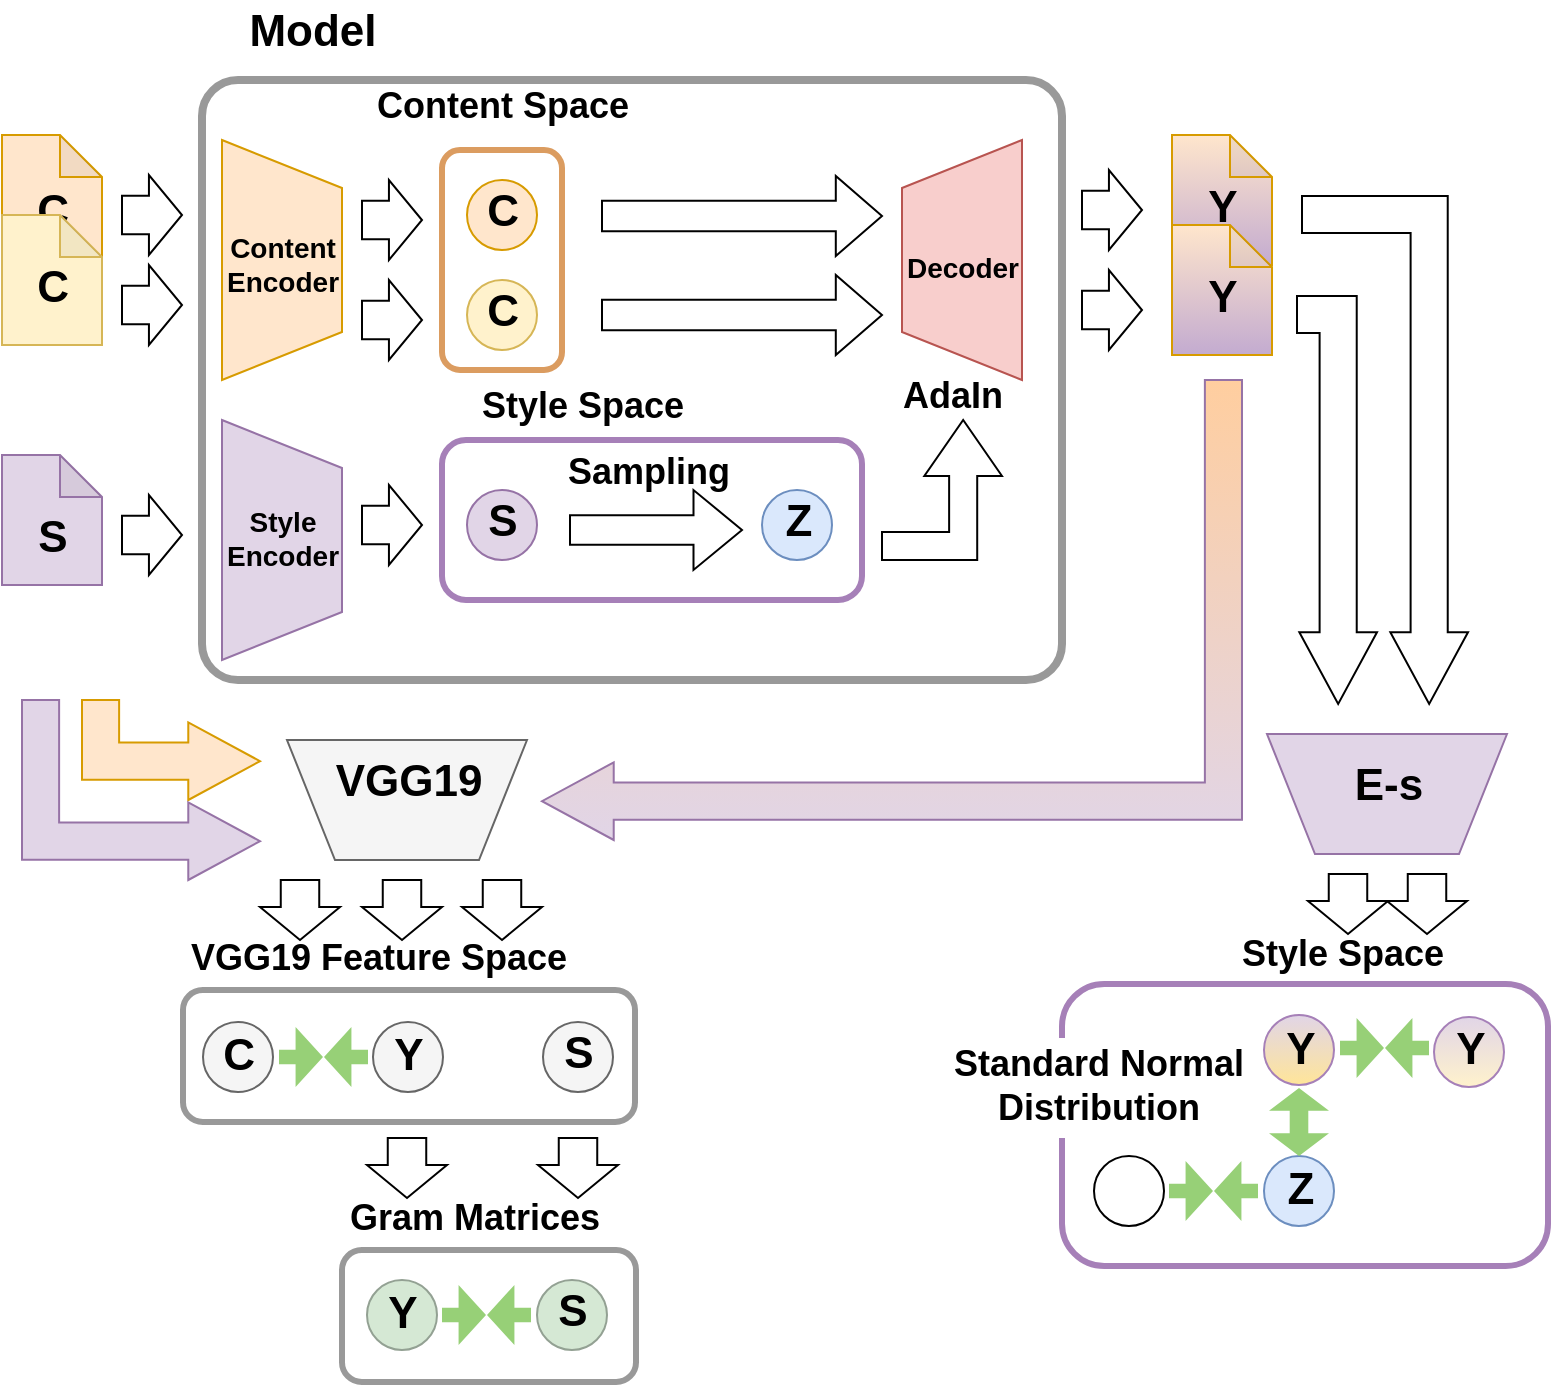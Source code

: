 <mxfile version="12.4.8" type="device"><diagram id="BpUwLvxRDQDON40G88cy" name="Seite-1"><mxGraphModel dx="1085" dy="776" grid="1" gridSize="10" guides="1" tooltips="1" connect="1" arrows="1" fold="1" page="1" pageScale="1" pageWidth="827" pageHeight="1169" math="0" shadow="0"><root><mxCell id="0"/><mxCell id="1" parent="0"/><mxCell id="B95l_GnRycxYkU9E4nNO-138" value="" style="rounded=1;whiteSpace=wrap;html=1;strokeColor=#A680B8;fillColor=none;strokeWidth=3;" parent="1" vertex="1"><mxGeometry x="570" y="612" width="243" height="141" as="geometry"/></mxCell><mxCell id="B95l_GnRycxYkU9E4nNO-159" value="" style="rounded=1;whiteSpace=wrap;html=1;strokeColor=#999999;fillColor=none;strokeWidth=3;fontColor=#333333;" parent="1" vertex="1"><mxGeometry x="210" y="745" width="147" height="66" as="geometry"/></mxCell><mxCell id="B95l_GnRycxYkU9E4nNO-143" value="" style="rounded=1;whiteSpace=wrap;html=1;strokeColor=#999999;fillColor=none;strokeWidth=3;fontColor=#333333;" parent="1" vertex="1"><mxGeometry x="130.5" y="615" width="226" height="66" as="geometry"/></mxCell><mxCell id="B95l_GnRycxYkU9E4nNO-118" value="" style="shape=note;whiteSpace=wrap;html=1;backgroundOutline=1;darkOpacity=0.05;size=21;fillColor=#ffe6cc;strokeColor=#d79b00;gradientColor=#C3ABD0;" parent="1" vertex="1"><mxGeometry x="625" y="187.5" width="50" height="65" as="geometry"/></mxCell><mxCell id="B95l_GnRycxYkU9E4nNO-51" value="" style="rounded=1;whiteSpace=wrap;html=1;strokeColor=#999999;fillColor=none;strokeWidth=4;perimeterSpacing=20;glass=0;shadow=0;comic=0;arcSize=6;labelBorderColor=#000000;horizontal=0;" parent="1" vertex="1"><mxGeometry x="140" y="160" width="430" height="300" as="geometry"/></mxCell><mxCell id="B95l_GnRycxYkU9E4nNO-8" value="" style="shape=note;whiteSpace=wrap;html=1;backgroundOutline=1;darkOpacity=0.05;size=21;fillColor=#ffe6cc;strokeColor=#d79b00;" parent="1" vertex="1"><mxGeometry x="40" y="187.5" width="50" height="65" as="geometry"/></mxCell><mxCell id="B95l_GnRycxYkU9E4nNO-111" value="&lt;div style=&quot;font-size: 22px&quot; align=&quot;center&quot;&gt;&lt;font&gt;&lt;b&gt;C&lt;br&gt;&lt;/b&gt;&lt;/font&gt;&lt;/div&gt;" style="text;html=1;resizable=0;points=[];autosize=1;align=center;verticalAlign=top;spacingTop=-4;fontColor=#000000;" parent="1" vertex="1"><mxGeometry x="50" y="210" width="30" height="20" as="geometry"/></mxCell><mxCell id="B95l_GnRycxYkU9E4nNO-29" value="" style="rounded=1;whiteSpace=wrap;html=1;strokeColor=#A680B8;fillColor=none;strokeWidth=3;" parent="1" vertex="1"><mxGeometry x="260" y="340" width="210" height="80" as="geometry"/></mxCell><mxCell id="B95l_GnRycxYkU9E4nNO-28" value="" style="rounded=1;whiteSpace=wrap;html=1;strokeColor=#DB9C60;fillColor=none;strokeWidth=3;" parent="1" vertex="1"><mxGeometry x="260" y="195" width="60" height="110" as="geometry"/></mxCell><mxCell id="B95l_GnRycxYkU9E4nNO-2" value="" style="shape=trapezoid;perimeter=trapezoidPerimeter;whiteSpace=wrap;html=1;rotation=90;fillColor=#ffe6cc;strokeColor=#d79b00;" parent="1" vertex="1"><mxGeometry x="120" y="220" width="120" height="60" as="geometry"/></mxCell><mxCell id="B95l_GnRycxYkU9E4nNO-3" value="" style="shape=trapezoid;perimeter=trapezoidPerimeter;whiteSpace=wrap;html=1;rotation=90;fillColor=#e1d5e7;strokeColor=#9673a6;" parent="1" vertex="1"><mxGeometry x="120" y="360" width="120" height="60" as="geometry"/></mxCell><mxCell id="B95l_GnRycxYkU9E4nNO-5" value="" style="shape=note;whiteSpace=wrap;html=1;backgroundOutline=1;darkOpacity=0.05;size=21;fillColor=#e1d5e7;strokeColor=#9673a6;" parent="1" vertex="1"><mxGeometry x="40" y="347.5" width="50" height="65" as="geometry"/></mxCell><mxCell id="B95l_GnRycxYkU9E4nNO-7" value="" style="shape=note;whiteSpace=wrap;html=1;backgroundOutline=1;darkOpacity=0.05;size=21;fillColor=#fff2cc;strokeColor=#d6b656;" parent="1" vertex="1"><mxGeometry x="40" y="227.5" width="50" height="65" as="geometry"/></mxCell><mxCell id="B95l_GnRycxYkU9E4nNO-12" value="" style="shape=singleArrow;whiteSpace=wrap;html=1;arrowWidth=0.481;arrowSize=0.551;" parent="1" vertex="1"><mxGeometry x="100" y="367.5" width="30" height="40" as="geometry"/></mxCell><mxCell id="B95l_GnRycxYkU9E4nNO-13" value="" style="shape=singleArrow;whiteSpace=wrap;html=1;arrowWidth=0.481;arrowSize=0.551;" parent="1" vertex="1"><mxGeometry x="100" y="207.5" width="30" height="40" as="geometry"/></mxCell><mxCell id="B95l_GnRycxYkU9E4nNO-14" value="" style="shape=singleArrow;whiteSpace=wrap;html=1;arrowWidth=0.481;arrowSize=0.551;" parent="1" vertex="1"><mxGeometry x="100" y="252.5" width="30" height="40" as="geometry"/></mxCell><mxCell id="B95l_GnRycxYkU9E4nNO-15" value="" style="ellipse;whiteSpace=wrap;html=1;aspect=fixed;fillColor=#e1d5e7;strokeColor=#9673a6;" parent="1" vertex="1"><mxGeometry x="272.5" y="365" width="35" height="35" as="geometry"/></mxCell><mxCell id="B95l_GnRycxYkU9E4nNO-16" value="" style="ellipse;whiteSpace=wrap;html=1;aspect=fixed;fillColor=#fff2cc;strokeColor=#d6b656;" parent="1" vertex="1"><mxGeometry x="272.5" y="260" width="35" height="35" as="geometry"/></mxCell><mxCell id="B95l_GnRycxYkU9E4nNO-18" value="" style="ellipse;whiteSpace=wrap;html=1;aspect=fixed;fillColor=#ffe6cc;strokeColor=#d79b00;" parent="1" vertex="1"><mxGeometry x="272.5" y="210" width="35" height="35" as="geometry"/></mxCell><mxCell id="B95l_GnRycxYkU9E4nNO-21" value="" style="shape=singleArrow;whiteSpace=wrap;html=1;arrowWidth=0.481;arrowSize=0.551;" parent="1" vertex="1"><mxGeometry x="220" y="210" width="30" height="40" as="geometry"/></mxCell><mxCell id="B95l_GnRycxYkU9E4nNO-22" value="" style="shape=singleArrow;whiteSpace=wrap;html=1;arrowWidth=0.481;arrowSize=0.551;" parent="1" vertex="1"><mxGeometry x="220" y="260" width="30" height="40" as="geometry"/></mxCell><mxCell id="B95l_GnRycxYkU9E4nNO-24" value="" style="shape=singleArrow;whiteSpace=wrap;html=1;arrowWidth=0.481;arrowSize=0.551;" parent="1" vertex="1"><mxGeometry x="220" y="362.5" width="30" height="40" as="geometry"/></mxCell><mxCell id="B95l_GnRycxYkU9E4nNO-25" value="" style="shape=singleArrow;whiteSpace=wrap;html=1;arrowWidth=0.371;arrowSize=0.282;" parent="1" vertex="1"><mxGeometry x="324" y="365" width="86" height="40" as="geometry"/></mxCell><mxCell id="B95l_GnRycxYkU9E4nNO-26" value="" style="ellipse;whiteSpace=wrap;html=1;aspect=fixed;fillColor=#dae8fc;strokeColor=#6c8ebf;" parent="1" vertex="1"><mxGeometry x="420" y="365" width="35" height="35" as="geometry"/></mxCell><mxCell id="B95l_GnRycxYkU9E4nNO-27" value="" style="shape=trapezoid;perimeter=trapezoidPerimeter;whiteSpace=wrap;html=1;rotation=90;fillColor=#f8cecc;strokeColor=#b85450;flipH=1;flipV=1;" parent="1" vertex="1"><mxGeometry x="460" y="220" width="120" height="60" as="geometry"/></mxCell><mxCell id="B95l_GnRycxYkU9E4nNO-30" value="" style="shape=singleArrow;whiteSpace=wrap;html=1;arrowWidth=0.379;arrowSize=0.165;" parent="1" vertex="1"><mxGeometry x="340" y="208" width="140" height="40" as="geometry"/></mxCell><mxCell id="B95l_GnRycxYkU9E4nNO-31" value="" style="shape=singleArrow;whiteSpace=wrap;html=1;arrowWidth=0.379;arrowSize=0.165;" parent="1" vertex="1"><mxGeometry x="340" y="257.5" width="140" height="40" as="geometry"/></mxCell><mxCell id="B95l_GnRycxYkU9E4nNO-32" value="" style="html=1;align=center;verticalAlign=middle;shape=mxgraph.arrows2.bendArrow;dy=7.02;dx=28;notch=0;arrowHead=38.83;strokeColor=#000000;fillColor=#ffffff;direction=south;flipH=0;flipV=1;" parent="1" vertex="1"><mxGeometry x="480" y="330" width="60" height="70" as="geometry"/></mxCell><mxCell id="B95l_GnRycxYkU9E4nNO-36" value="" style="shape=trapezoid;perimeter=trapezoidPerimeter;whiteSpace=wrap;html=1;rotation=90;fillColor=#f5f5f5;strokeColor=#666666;fontColor=#333333;direction=south;" parent="1" vertex="1"><mxGeometry x="212.5" y="460" width="60" height="120" as="geometry"/></mxCell><mxCell id="B95l_GnRycxYkU9E4nNO-38" value="" style="shape=singleArrow;whiteSpace=wrap;html=1;arrowWidth=0.481;arrowSize=0.551;" parent="1" vertex="1"><mxGeometry x="580" y="205" width="30" height="40" as="geometry"/></mxCell><mxCell id="B95l_GnRycxYkU9E4nNO-40" value="" style="html=1;align=center;verticalAlign=middle;shape=mxgraph.arrows2.bendArrow;dy=9.28;dx=35.86;notch=0;arrowHead=38.83;strokeColor=#d79b00;fillColor=#ffe6cc;direction=east;flipH=0;flipV=1;" parent="1" vertex="1"><mxGeometry x="80" y="470" width="89" height="50" as="geometry"/></mxCell><mxCell id="B95l_GnRycxYkU9E4nNO-44" value="" style="shape=singleArrow;whiteSpace=wrap;html=1;arrowWidth=0.481;arrowSize=0.551;" parent="1" vertex="1"><mxGeometry x="580" y="255" width="30" height="40" as="geometry"/></mxCell><mxCell id="B95l_GnRycxYkU9E4nNO-46" value="" style="html=1;align=center;verticalAlign=middle;shape=mxgraph.arrows2.bendArrow;dy=9.28;dx=35.86;notch=0;arrowHead=38.83;strokeColor=#9673a6;fillColor=#e1d5e7;direction=east;flipH=0;flipV=1;" parent="1" vertex="1"><mxGeometry x="50" y="470" width="119" height="90" as="geometry"/></mxCell><mxCell id="B95l_GnRycxYkU9E4nNO-47" value="" style="html=1;align=center;verticalAlign=middle;shape=mxgraph.arrows2.bendArrow;dy=9.28;dx=35.86;notch=0;arrowHead=38.83;strokeColor=#9673a6;fillColor=#e1d5e7;direction=east;flipH=1;flipV=1;gradientColor=#FFCE9F;" parent="1" vertex="1"><mxGeometry x="310" y="310" width="350" height="230" as="geometry"/></mxCell><mxCell id="B95l_GnRycxYkU9E4nNO-48" value="" style="shape=trapezoid;perimeter=trapezoidPerimeter;whiteSpace=wrap;html=1;rotation=90;fillColor=#e1d5e7;strokeColor=#9673a6;direction=south;" parent="1" vertex="1"><mxGeometry x="702.5" y="457" width="60" height="120" as="geometry"/></mxCell><mxCell id="B95l_GnRycxYkU9E4nNO-54" value="&lt;div style=&quot;font-size: 22px&quot; align=&quot;center&quot;&gt;&lt;font style=&quot;font-size: 22px&quot;&gt;&lt;b&gt;Model&lt;/b&gt;&lt;/font&gt;&lt;/div&gt;" style="text;html=1;resizable=0;points=[];autosize=1;align=center;verticalAlign=top;spacingTop=-4;fontColor=#000000;" parent="1" vertex="1"><mxGeometry x="155" y="120" width="80" height="20" as="geometry"/></mxCell><mxCell id="B95l_GnRycxYkU9E4nNO-55" value="&lt;div style=&quot;font-size: 22px&quot; align=&quot;center&quot;&gt;&lt;font&gt;&lt;b&gt;C&lt;br&gt;&lt;/b&gt;&lt;/font&gt;&lt;/div&gt;" style="text;html=1;resizable=0;points=[];autosize=1;align=center;verticalAlign=top;spacingTop=-4;fontColor=#000000;" parent="1" vertex="1"><mxGeometry x="50" y="247.5" width="30" height="20" as="geometry"/></mxCell><mxCell id="B95l_GnRycxYkU9E4nNO-57" value="&lt;div style=&quot;font-size: 22px&quot; align=&quot;center&quot;&gt;&lt;font&gt;&lt;b&gt;C&lt;br&gt;&lt;/b&gt;&lt;/font&gt;&lt;/div&gt;" style="text;html=1;resizable=0;points=[];autosize=1;align=center;verticalAlign=top;spacingTop=-4;fontColor=#000000;" parent="1" vertex="1"><mxGeometry x="275" y="210" width="30" height="20" as="geometry"/></mxCell><mxCell id="B95l_GnRycxYkU9E4nNO-59" value="&lt;div style=&quot;font-size: 22px&quot; align=&quot;center&quot;&gt;&lt;font&gt;&lt;b&gt;C&lt;br&gt;&lt;/b&gt;&lt;/font&gt;&lt;/div&gt;" style="text;html=1;resizable=0;points=[];autosize=1;align=center;verticalAlign=top;spacingTop=-4;fontColor=#000000;" parent="1" vertex="1"><mxGeometry x="275" y="260" width="30" height="20" as="geometry"/></mxCell><mxCell id="B95l_GnRycxYkU9E4nNO-64" value="&lt;div style=&quot;font-size: 14px&quot;&gt;&lt;b&gt;&lt;font style=&quot;font-size: 14px&quot;&gt;Content &lt;br&gt;&lt;/font&gt;&lt;/b&gt;&lt;/div&gt;&lt;div style=&quot;font-size: 14px&quot;&gt;&lt;b&gt;&lt;font style=&quot;font-size: 14px&quot;&gt;Encoder&lt;/font&gt;&lt;/b&gt;&lt;/div&gt;" style="text;html=1;resizable=0;points=[];autosize=1;align=center;verticalAlign=top;spacingTop=-4;fontColor=#000000;" parent="1" vertex="1"><mxGeometry x="145" y="232.5" width="70" height="30" as="geometry"/></mxCell><mxCell id="B95l_GnRycxYkU9E4nNO-65" value="&lt;div style=&quot;font-size: 14px&quot;&gt;&lt;b&gt;&lt;font style=&quot;font-size: 14px&quot;&gt;Style&lt;br&gt;&lt;/font&gt;&lt;/b&gt;&lt;/div&gt;&lt;div style=&quot;font-size: 14px&quot;&gt;&lt;b&gt;&lt;font style=&quot;font-size: 14px&quot;&gt;Encoder&lt;/font&gt;&lt;/b&gt;&lt;/div&gt;" style="text;html=1;resizable=0;points=[];autosize=1;align=center;verticalAlign=top;spacingTop=-4;fontColor=#000000;" parent="1" vertex="1"><mxGeometry x="145" y="370" width="70" height="30" as="geometry"/></mxCell><mxCell id="B95l_GnRycxYkU9E4nNO-66" value="&lt;div style=&quot;font-size: 22px&quot; align=&quot;center&quot;&gt;&lt;font&gt;&lt;b&gt;S&lt;/b&gt;&lt;/font&gt;&lt;/div&gt;" style="text;html=1;resizable=0;points=[];autosize=1;align=center;verticalAlign=top;spacingTop=-4;fontColor=#000000;" parent="1" vertex="1"><mxGeometry x="50" y="372.5" width="30" height="20" as="geometry"/></mxCell><mxCell id="B95l_GnRycxYkU9E4nNO-67" value="&lt;div style=&quot;font-size: 22px&quot; align=&quot;center&quot;&gt;&lt;font&gt;&lt;b&gt;S&lt;/b&gt;&lt;/font&gt;&lt;/div&gt;" style="text;html=1;resizable=0;points=[];autosize=1;align=center;verticalAlign=top;spacingTop=-4;fontColor=#000000;" parent="1" vertex="1"><mxGeometry x="275" y="365" width="30" height="20" as="geometry"/></mxCell><mxCell id="B95l_GnRycxYkU9E4nNO-68" value="&lt;div style=&quot;font-size: 22px&quot; align=&quot;center&quot;&gt;&lt;font&gt;&lt;b&gt;Z&lt;/b&gt;&lt;/font&gt;&lt;/div&gt;" style="text;html=1;resizable=0;points=[];autosize=1;align=center;verticalAlign=top;spacingTop=-4;fontColor=#000000;" parent="1" vertex="1"><mxGeometry x="422.5" y="365" width="30" height="20" as="geometry"/></mxCell><mxCell id="B95l_GnRycxYkU9E4nNO-70" value="&lt;b&gt;&lt;font style=&quot;font-size: 14px&quot;&gt;Decoder&lt;/font&gt;&lt;/b&gt;" style="text;html=1;resizable=0;points=[];autosize=1;align=center;verticalAlign=top;spacingTop=-4;fontColor=#000000;" parent="1" vertex="1"><mxGeometry x="485" y="242.5" width="70" height="20" as="geometry"/></mxCell><mxCell id="B95l_GnRycxYkU9E4nNO-71" value="&lt;div style=&quot;font-size: 18px&quot; align=&quot;center&quot;&gt;&lt;font style=&quot;font-size: 18px&quot;&gt;&lt;b&gt;&lt;font&gt;Content Space&lt;/font&gt;&lt;br&gt;&lt;/b&gt;&lt;/font&gt;&lt;/div&gt;" style="text;html=1;resizable=0;points=[];autosize=1;align=center;verticalAlign=top;spacingTop=-4;fontColor=#000000;" parent="1" vertex="1"><mxGeometry x="220" y="160" width="140" height="20" as="geometry"/></mxCell><mxCell id="B95l_GnRycxYkU9E4nNO-72" value="&lt;div style=&quot;font-size: 18px&quot; align=&quot;center&quot;&gt;&lt;font style=&quot;font-size: 18px&quot;&gt;&lt;b&gt;Style Space&lt;br&gt;&lt;/b&gt;&lt;/font&gt;&lt;/div&gt;" style="text;html=1;resizable=0;points=[];autosize=1;align=center;verticalAlign=top;spacingTop=-4;fontColor=#000000;" parent="1" vertex="1"><mxGeometry x="270" y="310" width="120" height="20" as="geometry"/></mxCell><mxCell id="B95l_GnRycxYkU9E4nNO-74" value="&lt;font style=&quot;font-size: 22px&quot;&gt;&lt;b&gt;Y&lt;br&gt;&lt;/b&gt;&lt;/font&gt;" style="text;html=1;resizable=0;points=[];autosize=1;align=center;verticalAlign=top;spacingTop=-4;fontColor=#000000;" parent="1" vertex="1"><mxGeometry x="635" y="208" width="30" height="20" as="geometry"/></mxCell><mxCell id="B95l_GnRycxYkU9E4nNO-89" value="" style="shape=singleArrow;whiteSpace=wrap;html=1;arrowWidth=0.481;arrowSize=0.551;direction=south;" parent="1" vertex="1"><mxGeometry x="693" y="557" width="40" height="30" as="geometry"/></mxCell><mxCell id="B95l_GnRycxYkU9E4nNO-91" value="" style="shape=singleArrow;whiteSpace=wrap;html=1;arrowWidth=0.481;arrowSize=0.551;direction=south;" parent="1" vertex="1"><mxGeometry x="732.5" y="557" width="40" height="30" as="geometry"/></mxCell><mxCell id="B95l_GnRycxYkU9E4nNO-99" value="&lt;div style=&quot;font-size: 22px&quot; align=&quot;center&quot;&gt;&lt;font&gt;&lt;b&gt;E-s&lt;/b&gt;&lt;/font&gt;&lt;/div&gt;" style="text;html=1;resizable=0;points=[];autosize=1;align=center;verticalAlign=top;spacingTop=-4;direction=south;fontColor=#000000;" parent="1" vertex="1"><mxGeometry x="722.5" y="497" width="20" height="50" as="geometry"/></mxCell><mxCell id="B95l_GnRycxYkU9E4nNO-103" value="" style="html=1;align=center;verticalAlign=middle;shape=mxgraph.arrows2.bendArrow;dy=9.28;dx=35.86;notch=0;arrowHead=38.83;strokeColor=#000000;fillColor=#ffffff;direction=south;flipH=0;flipV=0;" parent="1" vertex="1"><mxGeometry x="687.5" y="268" width="40" height="204" as="geometry"/></mxCell><mxCell id="B95l_GnRycxYkU9E4nNO-104" value="" style="html=1;align=center;verticalAlign=middle;shape=mxgraph.arrows2.bendArrow;dy=9.28;dx=35.86;notch=0;arrowHead=38.83;strokeColor=#000000;fillColor=#ffffff;direction=south;flipH=0;flipV=0;" parent="1" vertex="1"><mxGeometry x="690" y="218" width="83" height="254" as="geometry"/></mxCell><mxCell id="B95l_GnRycxYkU9E4nNO-105" value="" style="ellipse;whiteSpace=wrap;html=1;aspect=fixed;fillColor=#E1D5E7;strokeColor=#A680B8;gradientDirection=east;gradientColor=#FFE599;direction=south;" parent="1" vertex="1"><mxGeometry x="671" y="627.5" width="35" height="35" as="geometry"/></mxCell><mxCell id="B95l_GnRycxYkU9E4nNO-106" value="&lt;font style=&quot;font-size: 22px&quot;&gt;&lt;b&gt;Y&lt;br&gt;&lt;/b&gt;&lt;/font&gt;" style="text;html=1;resizable=0;points=[];autosize=1;align=center;verticalAlign=top;spacingTop=-4;direction=south;fontColor=#000000;" parent="1" vertex="1"><mxGeometry x="678.5" y="628.5" width="20" height="30" as="geometry"/></mxCell><mxCell id="B95l_GnRycxYkU9E4nNO-107" value="" style="ellipse;whiteSpace=wrap;html=1;aspect=fixed;fillColor=#E1D5E7;strokeColor=#A680B8;gradientDirection=east;gradientColor=#FFF2CC;direction=south;" parent="1" vertex="1"><mxGeometry x="756" y="628.5" width="35" height="35" as="geometry"/></mxCell><mxCell id="B95l_GnRycxYkU9E4nNO-108" value="&lt;font style=&quot;font-size: 22px&quot;&gt;&lt;b&gt;Y&lt;br&gt;&lt;/b&gt;&lt;/font&gt;" style="text;html=1;resizable=0;points=[];autosize=1;align=center;verticalAlign=top;spacingTop=-4;direction=west;fontColor=#000000;" parent="1" vertex="1"><mxGeometry x="758.5" y="629" width="30" height="20" as="geometry"/></mxCell><mxCell id="B95l_GnRycxYkU9E4nNO-112" value="" style="ellipse;whiteSpace=wrap;html=1;aspect=fixed;fillColor=#dae8fc;strokeColor=#6c8ebf;gradientDirection=east;direction=south;" parent="1" vertex="1"><mxGeometry x="671" y="698" width="35" height="35" as="geometry"/></mxCell><mxCell id="B95l_GnRycxYkU9E4nNO-113" value="&lt;font style=&quot;font-size: 22px&quot;&gt;&lt;b&gt;Z&lt;br&gt;&lt;/b&gt;&lt;/font&gt;" style="text;html=1;resizable=0;points=[];autosize=1;align=center;verticalAlign=top;spacingTop=-4;direction=south;fontColor=#000000;" parent="1" vertex="1"><mxGeometry x="673.5" y="699" width="30" height="20" as="geometry"/></mxCell><mxCell id="B95l_GnRycxYkU9E4nNO-114" value="" style="html=1;shadow=0;dashed=0;align=center;verticalAlign=middle;shape=mxgraph.arrows2.twoWayArrow;dy=0.69;dx=11.33;rounded=1;glass=0;comic=0;strokeColor=none;strokeWidth=4;fillColor=#97D077;direction=south;" parent="1" vertex="1"><mxGeometry x="673.5" y="664" width="30" height="34" as="geometry"/></mxCell><mxCell id="B95l_GnRycxYkU9E4nNO-116" value="" style="html=1;shadow=0;dashed=0;align=center;verticalAlign=middle;shape=mxgraph.arrows2.arrow;dy=0.76;dx=13.71;notch=0;rounded=1;glass=0;comic=0;strokeColor=none;strokeWidth=4;fillColor=#97D077;gradientColor=none;" parent="1" vertex="1"><mxGeometry x="709" y="629" width="22" height="30" as="geometry"/></mxCell><mxCell id="B95l_GnRycxYkU9E4nNO-117" value="&lt;font style=&quot;font-size: 22px&quot;&gt;&lt;b&gt;&lt;font style=&quot;font-size: 22px&quot;&gt;VGG19&lt;/font&gt;&lt;/b&gt;&lt;/font&gt;" style="text;html=1;resizable=0;points=[];autosize=1;align=center;verticalAlign=top;spacingTop=-4;direction=south;fontColor=#000000;" parent="1" vertex="1"><mxGeometry x="197.5" y="495" width="90" height="20" as="geometry"/></mxCell><mxCell id="B95l_GnRycxYkU9E4nNO-119" value="" style="shape=note;whiteSpace=wrap;html=1;backgroundOutline=1;darkOpacity=0.05;size=21;fillColor=#ffe6cc;strokeColor=#d79b00;gradientColor=#C3ABD0;" parent="1" vertex="1"><mxGeometry x="625" y="232.5" width="50" height="65" as="geometry"/></mxCell><mxCell id="B95l_GnRycxYkU9E4nNO-120" value="&lt;font style=&quot;font-size: 22px&quot;&gt;&lt;b&gt;Y&lt;br&gt;&lt;/b&gt;&lt;/font&gt;" style="text;html=1;resizable=0;points=[];autosize=1;align=center;verticalAlign=top;spacingTop=-4;fontColor=#000000;" parent="1" vertex="1"><mxGeometry x="635" y="253" width="30" height="20" as="geometry"/></mxCell><mxCell id="B95l_GnRycxYkU9E4nNO-122" value="" style="html=1;shadow=0;dashed=0;align=center;verticalAlign=middle;shape=mxgraph.arrows2.arrow;dy=0.76;dx=13.71;notch=0;rounded=1;glass=0;comic=0;strokeColor=none;strokeWidth=4;fillColor=#97D077;gradientColor=none;flipH=1;" parent="1" vertex="1"><mxGeometry x="731.5" y="629" width="22" height="30" as="geometry"/></mxCell><mxCell id="B95l_GnRycxYkU9E4nNO-125" value="" style="ellipse;whiteSpace=wrap;html=1;aspect=fixed;fillColor=#f5f5f5;strokeColor=#666666;gradientDirection=east;direction=south;fontColor=#333333;" parent="1" vertex="1"><mxGeometry x="140.5" y="631" width="35" height="35" as="geometry"/></mxCell><mxCell id="B95l_GnRycxYkU9E4nNO-126" value="&lt;font style=&quot;font-size: 22px&quot;&gt;&lt;b&gt;C&lt;br&gt;&lt;/b&gt;&lt;/font&gt;" style="text;html=1;resizable=0;points=[];autosize=1;align=center;verticalAlign=top;spacingTop=-4;direction=south;fontColor=#000000;" parent="1" vertex="1"><mxGeometry x="143" y="632" width="30" height="20" as="geometry"/></mxCell><mxCell id="B95l_GnRycxYkU9E4nNO-129" value="" style="ellipse;whiteSpace=wrap;html=1;aspect=fixed;fillColor=#f5f5f5;strokeColor=#666666;gradientDirection=east;direction=south;fontColor=#333333;" parent="1" vertex="1"><mxGeometry x="225.5" y="631" width="35" height="35" as="geometry"/></mxCell><mxCell id="B95l_GnRycxYkU9E4nNO-130" value="&lt;font style=&quot;font-size: 22px&quot;&gt;&lt;b&gt;Y&lt;br&gt;&lt;/b&gt;&lt;/font&gt;" style="text;html=1;resizable=0;points=[];autosize=1;align=center;verticalAlign=top;spacingTop=-4;direction=south;fontColor=#000000;" parent="1" vertex="1"><mxGeometry x="228" y="632" width="30" height="20" as="geometry"/></mxCell><mxCell id="B95l_GnRycxYkU9E4nNO-133" value="" style="html=1;shadow=0;dashed=0;align=center;verticalAlign=middle;shape=mxgraph.arrows2.arrow;dy=0.76;dx=13.71;notch=0;rounded=1;glass=0;comic=0;strokeColor=none;strokeWidth=4;fillColor=#97D077;gradientColor=none;" parent="1" vertex="1"><mxGeometry x="178.5" y="633.5" width="22" height="30" as="geometry"/></mxCell><mxCell id="B95l_GnRycxYkU9E4nNO-134" value="" style="html=1;shadow=0;dashed=0;align=center;verticalAlign=middle;shape=mxgraph.arrows2.arrow;dy=0.76;dx=13.71;notch=0;rounded=1;glass=0;comic=0;strokeColor=none;strokeWidth=4;fillColor=#97D077;gradientColor=none;flipH=1;" parent="1" vertex="1"><mxGeometry x="201" y="633.5" width="22" height="30" as="geometry"/></mxCell><mxCell id="B95l_GnRycxYkU9E4nNO-135" value="" style="shape=singleArrow;whiteSpace=wrap;html=1;arrowWidth=0.481;arrowSize=0.551;direction=south;" parent="1" vertex="1"><mxGeometry x="169" y="560" width="40" height="30" as="geometry"/></mxCell><mxCell id="B95l_GnRycxYkU9E4nNO-136" value="" style="shape=singleArrow;whiteSpace=wrap;html=1;arrowWidth=0.481;arrowSize=0.551;direction=south;" parent="1" vertex="1"><mxGeometry x="220" y="560" width="40" height="30" as="geometry"/></mxCell><mxCell id="B95l_GnRycxYkU9E4nNO-139" value="&lt;div style=&quot;font-size: 18px&quot; align=&quot;center&quot;&gt;&lt;font style=&quot;font-size: 18px&quot;&gt;&lt;b&gt;Style Space&lt;br&gt;&lt;/b&gt;&lt;/font&gt;&lt;/div&gt;" style="text;html=1;resizable=0;points=[];autosize=1;align=center;verticalAlign=top;spacingTop=-4;fontColor=#000000;" parent="1" vertex="1"><mxGeometry x="650" y="584" width="120" height="20" as="geometry"/></mxCell><mxCell id="B95l_GnRycxYkU9E4nNO-140" value="" style="shape=singleArrow;whiteSpace=wrap;html=1;arrowWidth=0.481;arrowSize=0.551;direction=south;" parent="1" vertex="1"><mxGeometry x="270" y="560" width="40" height="30" as="geometry"/></mxCell><mxCell id="B95l_GnRycxYkU9E4nNO-141" value="" style="ellipse;whiteSpace=wrap;html=1;aspect=fixed;fillColor=#f5f5f5;strokeColor=#666666;gradientDirection=east;direction=south;fontColor=#333333;" parent="1" vertex="1"><mxGeometry x="310.5" y="631" width="35" height="35" as="geometry"/></mxCell><mxCell id="B95l_GnRycxYkU9E4nNO-142" value="&lt;font style=&quot;font-size: 22px&quot;&gt;&lt;b&gt;S&lt;br&gt;&lt;/b&gt;&lt;/font&gt;" style="text;html=1;resizable=0;points=[];autosize=1;align=center;verticalAlign=top;spacingTop=-4;direction=south;fontColor=#000000;" parent="1" vertex="1"><mxGeometry x="313" y="631" width="30" height="20" as="geometry"/></mxCell><mxCell id="B95l_GnRycxYkU9E4nNO-144" value="&lt;div style=&quot;font-size: 18px&quot; align=&quot;center&quot;&gt;&lt;font style=&quot;font-size: 18px&quot;&gt;&lt;b&gt;VGG19 Feature Space&lt;br&gt;&lt;/b&gt;&lt;/font&gt;&lt;/div&gt;" style="text;html=1;resizable=0;points=[];autosize=1;align=center;verticalAlign=top;spacingTop=-4;fontColor=#000000;" parent="1" vertex="1"><mxGeometry x="128" y="586" width="200" height="20" as="geometry"/></mxCell><mxCell id="B95l_GnRycxYkU9E4nNO-145" value="" style="shape=singleArrow;whiteSpace=wrap;html=1;arrowWidth=0.481;arrowSize=0.551;direction=south;" parent="1" vertex="1"><mxGeometry x="222.5" y="689" width="40" height="30" as="geometry"/></mxCell><mxCell id="B95l_GnRycxYkU9E4nNO-146" value="" style="shape=singleArrow;whiteSpace=wrap;html=1;arrowWidth=0.481;arrowSize=0.551;direction=south;" parent="1" vertex="1"><mxGeometry x="308" y="689" width="40" height="30" as="geometry"/></mxCell><mxCell id="B95l_GnRycxYkU9E4nNO-147" value="" style="ellipse;whiteSpace=wrap;html=1;aspect=fixed;fillColor=#D5E8D4;strokeColor=#93A193;gradientDirection=east;direction=south;fontColor=#333333;" parent="1" vertex="1"><mxGeometry x="222.5" y="760" width="35" height="35" as="geometry"/></mxCell><mxCell id="B95l_GnRycxYkU9E4nNO-148" value="&lt;font style=&quot;font-size: 22px&quot;&gt;&lt;b&gt;Y&lt;br&gt;&lt;/b&gt;&lt;/font&gt;" style="text;html=1;resizable=0;points=[];autosize=1;align=center;verticalAlign=top;spacingTop=-4;direction=south;fontColor=#000000;" parent="1" vertex="1"><mxGeometry x="225" y="761" width="30" height="20" as="geometry"/></mxCell><mxCell id="B95l_GnRycxYkU9E4nNO-149" value="" style="ellipse;whiteSpace=wrap;html=1;aspect=fixed;fillColor=#D5E8D4;strokeColor=#93A193;gradientDirection=east;direction=south;fontColor=#333333;" parent="1" vertex="1"><mxGeometry x="307.5" y="760" width="35" height="35" as="geometry"/></mxCell><mxCell id="B95l_GnRycxYkU9E4nNO-150" value="&lt;font style=&quot;font-size: 22px&quot;&gt;&lt;b&gt;S&lt;br&gt;&lt;/b&gt;&lt;/font&gt;" style="text;html=1;resizable=0;points=[];autosize=1;align=center;verticalAlign=top;spacingTop=-4;direction=south;fontColor=#000000;" parent="1" vertex="1"><mxGeometry x="310" y="760" width="30" height="20" as="geometry"/></mxCell><mxCell id="B95l_GnRycxYkU9E4nNO-156" value="" style="html=1;shadow=0;dashed=0;align=center;verticalAlign=middle;shape=mxgraph.arrows2.arrow;dy=0.76;dx=13.71;notch=0;rounded=1;glass=0;comic=0;strokeColor=none;strokeWidth=4;fillColor=#97D077;gradientColor=none;" parent="1" vertex="1"><mxGeometry x="260" y="762.5" width="22" height="30" as="geometry"/></mxCell><mxCell id="B95l_GnRycxYkU9E4nNO-157" value="" style="html=1;shadow=0;dashed=0;align=center;verticalAlign=middle;shape=mxgraph.arrows2.arrow;dy=0.76;dx=13.71;notch=0;rounded=1;glass=0;comic=0;strokeColor=none;strokeWidth=4;fillColor=#97D077;gradientColor=none;flipH=1;" parent="1" vertex="1"><mxGeometry x="282.5" y="762.5" width="22" height="30" as="geometry"/></mxCell><mxCell id="B95l_GnRycxYkU9E4nNO-160" value="&lt;font style=&quot;font-size: 18px&quot;&gt;&lt;b&gt;Gram Matrices&lt;br&gt;&lt;/b&gt;&lt;/font&gt;" style="text;html=1;resizable=0;points=[];autosize=1;align=center;verticalAlign=top;spacingTop=-4;fontColor=#000000;" parent="1" vertex="1"><mxGeometry x="205.5" y="715.5" width="140" height="20" as="geometry"/></mxCell><mxCell id="B95l_GnRycxYkU9E4nNO-165" value="" style="ellipse;whiteSpace=wrap;html=1;aspect=fixed;gradientDirection=east;direction=south;" parent="1" vertex="1"><mxGeometry x="586" y="698" width="35" height="35" as="geometry"/></mxCell><mxCell id="B95l_GnRycxYkU9E4nNO-166" value="&lt;div&gt;&lt;b&gt;&lt;font style=&quot;font-size: 18px&quot;&gt;Standard Normal &lt;br&gt;&lt;/font&gt;&lt;/b&gt;&lt;/div&gt;&lt;div&gt;&lt;b&gt;&lt;font style=&quot;font-size: 18px&quot;&gt;Distribution&lt;/font&gt;&lt;/b&gt; &lt;/div&gt;" style="text;html=1;resizable=0;points=[];autosize=1;align=center;verticalAlign=top;spacingTop=-4;direction=south;fillColor=#ffffff;" parent="1" vertex="1"><mxGeometry x="508" y="639" width="160" height="50" as="geometry"/></mxCell><mxCell id="B95l_GnRycxYkU9E4nNO-169" value="" style="html=1;shadow=0;dashed=0;align=center;verticalAlign=middle;shape=mxgraph.arrows2.arrow;dy=0.76;dx=13.71;notch=0;rounded=1;glass=0;comic=0;strokeColor=none;strokeWidth=4;fillColor=#97D077;gradientColor=none;" parent="1" vertex="1"><mxGeometry x="623.5" y="700.5" width="22" height="30" as="geometry"/></mxCell><mxCell id="B95l_GnRycxYkU9E4nNO-170" value="" style="html=1;shadow=0;dashed=0;align=center;verticalAlign=middle;shape=mxgraph.arrows2.arrow;dy=0.76;dx=13.71;notch=0;rounded=1;glass=0;comic=0;strokeColor=none;strokeWidth=4;fillColor=#97D077;gradientColor=none;flipH=1;" parent="1" vertex="1"><mxGeometry x="646" y="700.5" width="22" height="30" as="geometry"/></mxCell><mxCell id="Z-QVt-blYzhlU_kxZros-1" value="&lt;div style=&quot;font-size: 18px&quot; align=&quot;center&quot;&gt;&lt;font style=&quot;font-size: 18px&quot;&gt;&lt;b&gt;Sampling&lt;br&gt;&lt;/b&gt;&lt;/font&gt;&lt;/div&gt;" style="text;html=1;resizable=0;points=[];autosize=1;align=center;verticalAlign=top;spacingTop=-4;fontColor=#000000;" parent="1" vertex="1"><mxGeometry x="313" y="342.5" width="100" height="20" as="geometry"/></mxCell><mxCell id="Z-QVt-blYzhlU_kxZros-5" value="&lt;font style=&quot;font-size: 18px&quot;&gt;&lt;b&gt;AdaIn&lt;br&gt;&lt;/b&gt;&lt;/font&gt;" style="text;html=1;resizable=0;points=[];autosize=1;align=center;verticalAlign=top;spacingTop=-4;fontColor=#000000;" parent="1" vertex="1"><mxGeometry x="480" y="305" width="70" height="20" as="geometry"/></mxCell></root></mxGraphModel></diagram></mxfile>